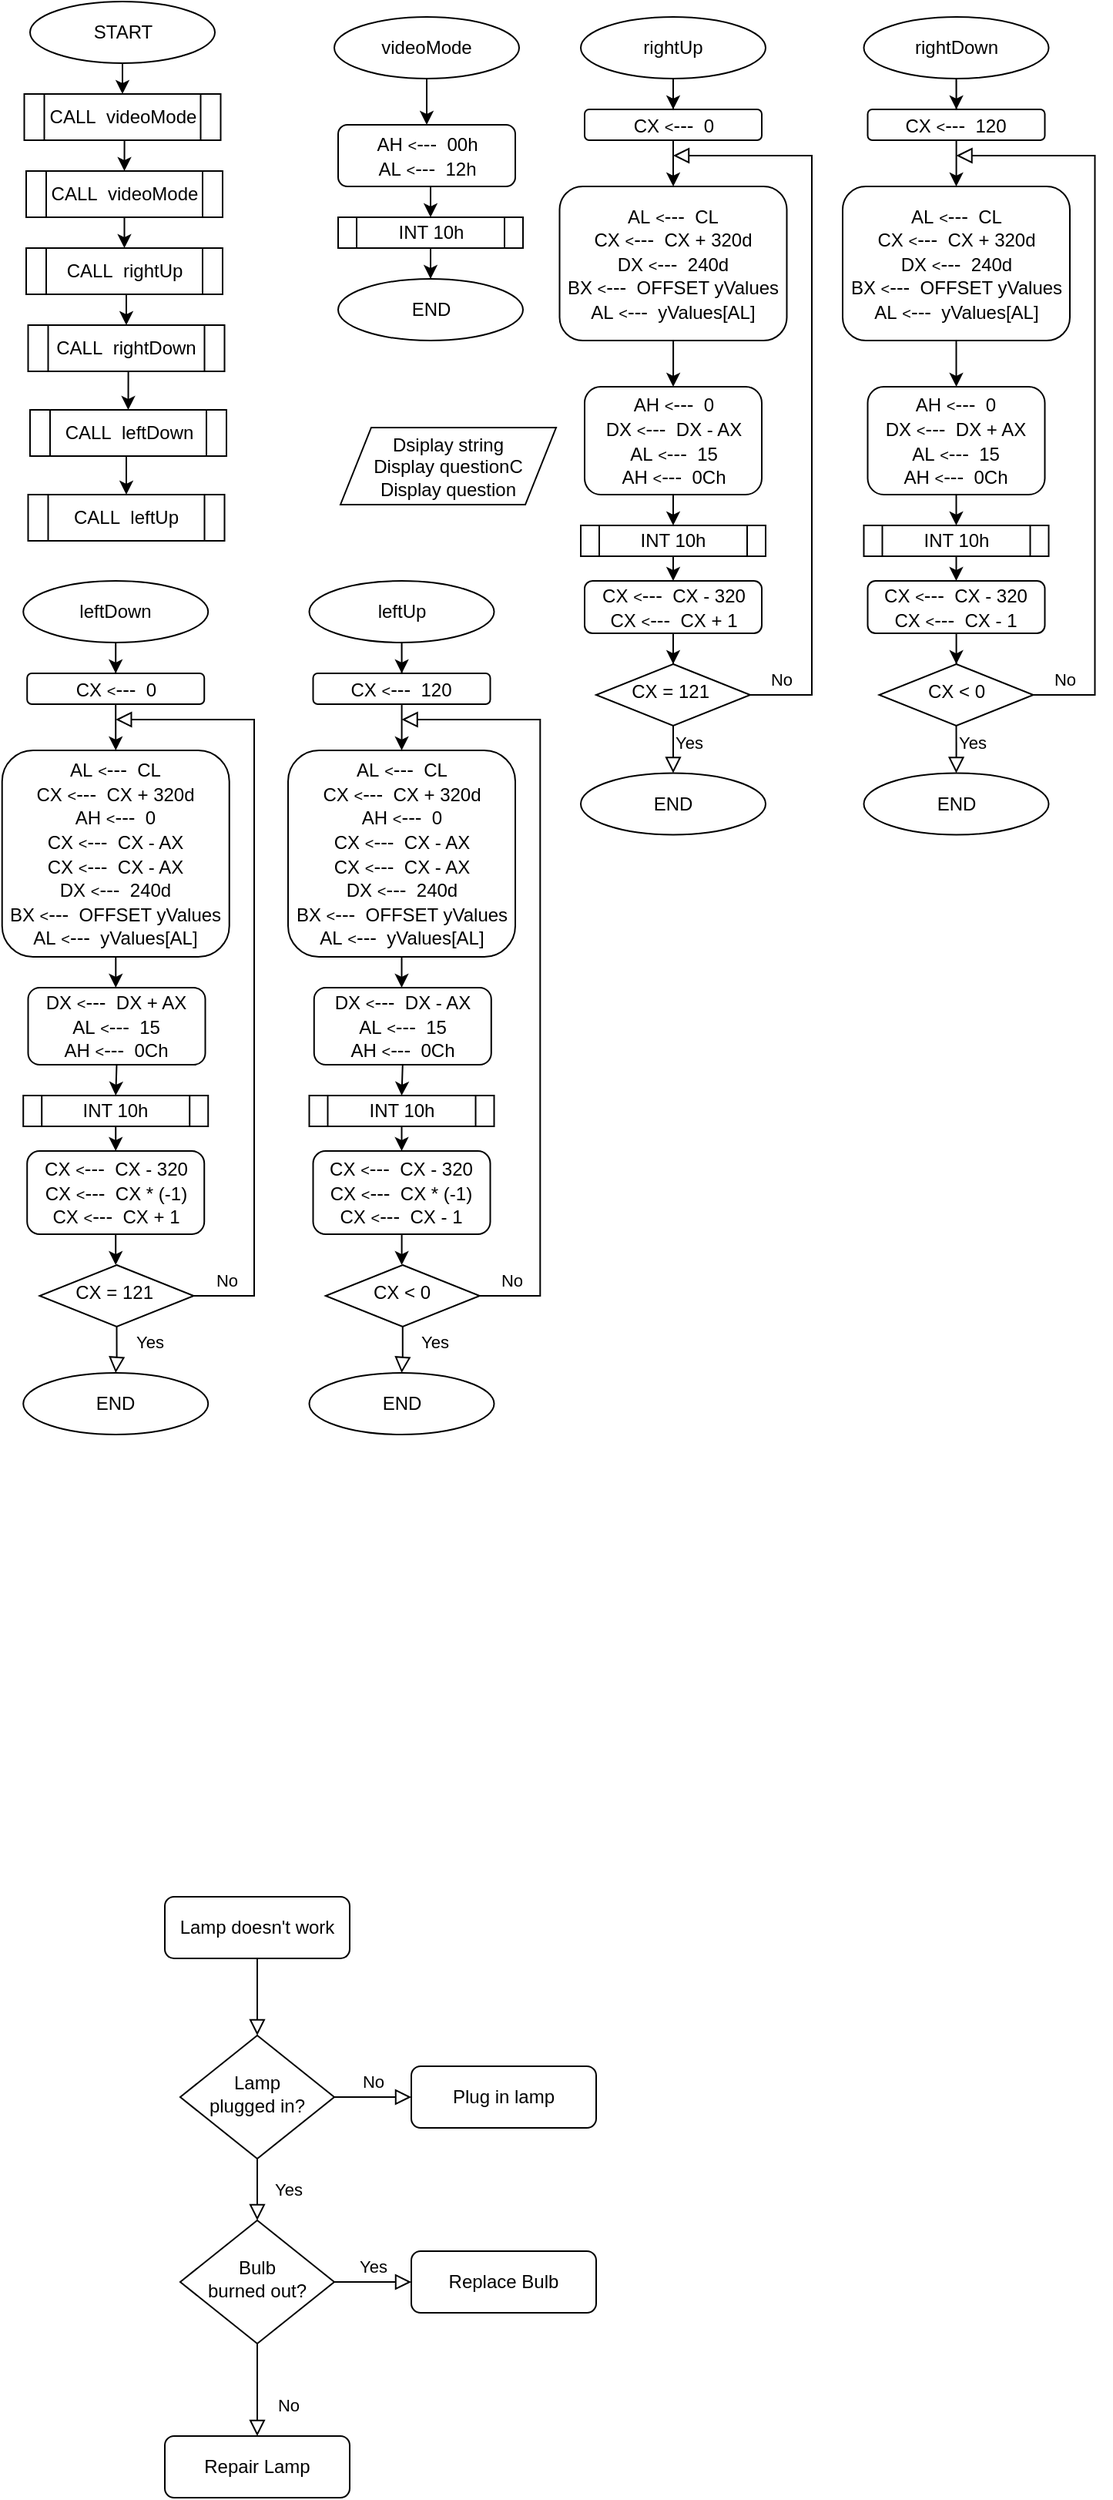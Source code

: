 <mxfile version="17.4.5" type="github">
  <diagram id="C5RBs43oDa-KdzZeNtuy" name="Page-1">
    <mxGraphModel dx="852" dy="1515" grid="1" gridSize="10" guides="1" tooltips="1" connect="1" arrows="1" fold="1" page="1" pageScale="1" pageWidth="827" pageHeight="1169" math="0" shadow="0">
      <root>
        <mxCell id="WIyWlLk6GJQsqaUBKTNV-0" />
        <mxCell id="WIyWlLk6GJQsqaUBKTNV-1" parent="WIyWlLk6GJQsqaUBKTNV-0" />
        <mxCell id="WIyWlLk6GJQsqaUBKTNV-2" value="" style="rounded=0;html=1;jettySize=auto;orthogonalLoop=1;fontSize=11;endArrow=block;endFill=0;endSize=8;strokeWidth=1;shadow=0;labelBackgroundColor=none;edgeStyle=orthogonalEdgeStyle;" parent="WIyWlLk6GJQsqaUBKTNV-1" source="WIyWlLk6GJQsqaUBKTNV-3" target="WIyWlLk6GJQsqaUBKTNV-6" edge="1">
          <mxGeometry relative="1" as="geometry" />
        </mxCell>
        <mxCell id="WIyWlLk6GJQsqaUBKTNV-3" value="Lamp doesn&#39;t work" style="rounded=1;whiteSpace=wrap;html=1;fontSize=12;glass=0;strokeWidth=1;shadow=0;" parent="WIyWlLk6GJQsqaUBKTNV-1" vertex="1">
          <mxGeometry x="160" y="80" width="120" height="40" as="geometry" />
        </mxCell>
        <mxCell id="WIyWlLk6GJQsqaUBKTNV-4" value="Yes" style="rounded=0;html=1;jettySize=auto;orthogonalLoop=1;fontSize=11;endArrow=block;endFill=0;endSize=8;strokeWidth=1;shadow=0;labelBackgroundColor=none;edgeStyle=orthogonalEdgeStyle;" parent="WIyWlLk6GJQsqaUBKTNV-1" source="WIyWlLk6GJQsqaUBKTNV-6" target="WIyWlLk6GJQsqaUBKTNV-10" edge="1">
          <mxGeometry y="20" relative="1" as="geometry">
            <mxPoint as="offset" />
          </mxGeometry>
        </mxCell>
        <mxCell id="WIyWlLk6GJQsqaUBKTNV-5" value="No" style="edgeStyle=orthogonalEdgeStyle;rounded=0;html=1;jettySize=auto;orthogonalLoop=1;fontSize=11;endArrow=block;endFill=0;endSize=8;strokeWidth=1;shadow=0;labelBackgroundColor=none;" parent="WIyWlLk6GJQsqaUBKTNV-1" source="WIyWlLk6GJQsqaUBKTNV-6" target="WIyWlLk6GJQsqaUBKTNV-7" edge="1">
          <mxGeometry y="10" relative="1" as="geometry">
            <mxPoint as="offset" />
          </mxGeometry>
        </mxCell>
        <mxCell id="WIyWlLk6GJQsqaUBKTNV-6" value="Lamp&lt;br&gt;plugged in?" style="rhombus;whiteSpace=wrap;html=1;shadow=0;fontFamily=Helvetica;fontSize=12;align=center;strokeWidth=1;spacing=6;spacingTop=-4;" parent="WIyWlLk6GJQsqaUBKTNV-1" vertex="1">
          <mxGeometry x="170" y="170" width="100" height="80" as="geometry" />
        </mxCell>
        <mxCell id="WIyWlLk6GJQsqaUBKTNV-7" value="Plug in lamp" style="rounded=1;whiteSpace=wrap;html=1;fontSize=12;glass=0;strokeWidth=1;shadow=0;" parent="WIyWlLk6GJQsqaUBKTNV-1" vertex="1">
          <mxGeometry x="320" y="190" width="120" height="40" as="geometry" />
        </mxCell>
        <mxCell id="WIyWlLk6GJQsqaUBKTNV-8" value="No" style="rounded=0;html=1;jettySize=auto;orthogonalLoop=1;fontSize=11;endArrow=block;endFill=0;endSize=8;strokeWidth=1;shadow=0;labelBackgroundColor=none;edgeStyle=orthogonalEdgeStyle;" parent="WIyWlLk6GJQsqaUBKTNV-1" source="WIyWlLk6GJQsqaUBKTNV-10" target="WIyWlLk6GJQsqaUBKTNV-11" edge="1">
          <mxGeometry x="0.333" y="20" relative="1" as="geometry">
            <mxPoint as="offset" />
          </mxGeometry>
        </mxCell>
        <mxCell id="WIyWlLk6GJQsqaUBKTNV-9" value="Yes" style="edgeStyle=orthogonalEdgeStyle;rounded=0;html=1;jettySize=auto;orthogonalLoop=1;fontSize=11;endArrow=block;endFill=0;endSize=8;strokeWidth=1;shadow=0;labelBackgroundColor=none;" parent="WIyWlLk6GJQsqaUBKTNV-1" source="WIyWlLk6GJQsqaUBKTNV-10" target="WIyWlLk6GJQsqaUBKTNV-12" edge="1">
          <mxGeometry y="10" relative="1" as="geometry">
            <mxPoint as="offset" />
          </mxGeometry>
        </mxCell>
        <mxCell id="WIyWlLk6GJQsqaUBKTNV-10" value="Bulb&lt;br&gt;burned out?" style="rhombus;whiteSpace=wrap;html=1;shadow=0;fontFamily=Helvetica;fontSize=12;align=center;strokeWidth=1;spacing=6;spacingTop=-4;" parent="WIyWlLk6GJQsqaUBKTNV-1" vertex="1">
          <mxGeometry x="170" y="290" width="100" height="80" as="geometry" />
        </mxCell>
        <mxCell id="WIyWlLk6GJQsqaUBKTNV-11" value="Repair Lamp" style="rounded=1;whiteSpace=wrap;html=1;fontSize=12;glass=0;strokeWidth=1;shadow=0;" parent="WIyWlLk6GJQsqaUBKTNV-1" vertex="1">
          <mxGeometry x="160" y="430" width="120" height="40" as="geometry" />
        </mxCell>
        <mxCell id="WIyWlLk6GJQsqaUBKTNV-12" value="Replace Bulb" style="rounded=1;whiteSpace=wrap;html=1;fontSize=12;glass=0;strokeWidth=1;shadow=0;" parent="WIyWlLk6GJQsqaUBKTNV-1" vertex="1">
          <mxGeometry x="320" y="310" width="120" height="40" as="geometry" />
        </mxCell>
        <mxCell id="AIc77t7kBm68XltENAZ_-29" value="" style="edgeStyle=orthogonalEdgeStyle;rounded=0;orthogonalLoop=1;jettySize=auto;html=1;" parent="WIyWlLk6GJQsqaUBKTNV-1" source="AIc77t7kBm68XltENAZ_-1" target="AIc77t7kBm68XltENAZ_-5" edge="1">
          <mxGeometry relative="1" as="geometry" />
        </mxCell>
        <mxCell id="AIc77t7kBm68XltENAZ_-1" value="START" style="ellipse;whiteSpace=wrap;html=1;" parent="WIyWlLk6GJQsqaUBKTNV-1" vertex="1">
          <mxGeometry x="72.5" y="-1150" width="120" height="40" as="geometry" />
        </mxCell>
        <mxCell id="AIc77t7kBm68XltENAZ_-3" value="Dsiplay string&lt;br&gt;Display questionC&lt;br&gt;Display question" style="shape=parallelogram;perimeter=parallelogramPerimeter;whiteSpace=wrap;html=1;fixedSize=1;" parent="WIyWlLk6GJQsqaUBKTNV-1" vertex="1">
          <mxGeometry x="274" y="-873.5" width="140" height="50" as="geometry" />
        </mxCell>
        <mxCell id="r72hjKgwRistqZslc-h6-1" style="edgeStyle=orthogonalEdgeStyle;rounded=0;orthogonalLoop=1;jettySize=auto;html=1;exitX=0.5;exitY=1;exitDx=0;exitDy=0;entryX=0.5;entryY=0;entryDx=0;entryDy=0;" edge="1" parent="WIyWlLk6GJQsqaUBKTNV-1" source="AIc77t7kBm68XltENAZ_-5" target="r72hjKgwRistqZslc-h6-0">
          <mxGeometry relative="1" as="geometry" />
        </mxCell>
        <mxCell id="AIc77t7kBm68XltENAZ_-5" value="CALL&amp;nbsp; videoMode" style="shape=process;whiteSpace=wrap;html=1;backgroundOutline=1;" parent="WIyWlLk6GJQsqaUBKTNV-1" vertex="1">
          <mxGeometry x="68.75" y="-1090" width="127.5" height="30" as="geometry" />
        </mxCell>
        <mxCell id="r72hjKgwRistqZslc-h6-3" style="edgeStyle=orthogonalEdgeStyle;rounded=0;orthogonalLoop=1;jettySize=auto;html=1;exitX=0.5;exitY=1;exitDx=0;exitDy=0;entryX=0.5;entryY=0;entryDx=0;entryDy=0;" edge="1" parent="WIyWlLk6GJQsqaUBKTNV-1" source="r72hjKgwRistqZslc-h6-0" target="r72hjKgwRistqZslc-h6-2">
          <mxGeometry relative="1" as="geometry" />
        </mxCell>
        <mxCell id="r72hjKgwRistqZslc-h6-0" value="CALL&amp;nbsp; videoMode" style="shape=process;whiteSpace=wrap;html=1;backgroundOutline=1;" vertex="1" parent="WIyWlLk6GJQsqaUBKTNV-1">
          <mxGeometry x="70" y="-1040" width="127.5" height="30" as="geometry" />
        </mxCell>
        <mxCell id="r72hjKgwRistqZslc-h6-2" value="CALL&amp;nbsp; rightUp" style="shape=process;whiteSpace=wrap;html=1;backgroundOutline=1;" vertex="1" parent="WIyWlLk6GJQsqaUBKTNV-1">
          <mxGeometry x="70" y="-990" width="127.5" height="30" as="geometry" />
        </mxCell>
        <mxCell id="r72hjKgwRistqZslc-h6-4" style="edgeStyle=orthogonalEdgeStyle;rounded=0;orthogonalLoop=1;jettySize=auto;html=1;exitX=0.5;exitY=1;exitDx=0;exitDy=0;entryX=0.5;entryY=0;entryDx=0;entryDy=0;" edge="1" parent="WIyWlLk6GJQsqaUBKTNV-1" target="r72hjKgwRistqZslc-h6-5">
          <mxGeometry relative="1" as="geometry">
            <mxPoint x="136.25" y="-960" as="sourcePoint" />
          </mxGeometry>
        </mxCell>
        <mxCell id="r72hjKgwRistqZslc-h6-5" value="CALL&amp;nbsp; rightDown" style="shape=process;whiteSpace=wrap;html=1;backgroundOutline=1;" vertex="1" parent="WIyWlLk6GJQsqaUBKTNV-1">
          <mxGeometry x="71.25" y="-940" width="127.5" height="30" as="geometry" />
        </mxCell>
        <mxCell id="r72hjKgwRistqZslc-h6-6" style="edgeStyle=orthogonalEdgeStyle;rounded=0;orthogonalLoop=1;jettySize=auto;html=1;exitX=0.5;exitY=1;exitDx=0;exitDy=0;entryX=0.5;entryY=0;entryDx=0;entryDy=0;" edge="1" parent="WIyWlLk6GJQsqaUBKTNV-1" target="r72hjKgwRistqZslc-h6-7" source="r72hjKgwRistqZslc-h6-5">
          <mxGeometry relative="1" as="geometry">
            <mxPoint x="135.63" y="-905" as="sourcePoint" />
          </mxGeometry>
        </mxCell>
        <mxCell id="r72hjKgwRistqZslc-h6-7" value="CALL&amp;nbsp; leftDown" style="shape=process;whiteSpace=wrap;html=1;backgroundOutline=1;" vertex="1" parent="WIyWlLk6GJQsqaUBKTNV-1">
          <mxGeometry x="72.5" y="-885" width="127.5" height="30" as="geometry" />
        </mxCell>
        <mxCell id="r72hjKgwRistqZslc-h6-8" style="edgeStyle=orthogonalEdgeStyle;rounded=0;orthogonalLoop=1;jettySize=auto;html=1;exitX=0.5;exitY=1;exitDx=0;exitDy=0;entryX=0.5;entryY=0;entryDx=0;entryDy=0;" edge="1" parent="WIyWlLk6GJQsqaUBKTNV-1" target="r72hjKgwRistqZslc-h6-9">
          <mxGeometry relative="1" as="geometry">
            <mxPoint x="136.25" y="-855" as="sourcePoint" />
          </mxGeometry>
        </mxCell>
        <mxCell id="r72hjKgwRistqZslc-h6-9" value="CALL&amp;nbsp; leftUp" style="shape=process;whiteSpace=wrap;html=1;backgroundOutline=1;" vertex="1" parent="WIyWlLk6GJQsqaUBKTNV-1">
          <mxGeometry x="71.25" y="-830" width="127.5" height="30" as="geometry" />
        </mxCell>
        <mxCell id="r72hjKgwRistqZslc-h6-28" value="" style="edgeStyle=orthogonalEdgeStyle;rounded=0;orthogonalLoop=1;jettySize=auto;html=1;" edge="1" parent="WIyWlLk6GJQsqaUBKTNV-1" source="r72hjKgwRistqZslc-h6-11" target="r72hjKgwRistqZslc-h6-17">
          <mxGeometry relative="1" as="geometry" />
        </mxCell>
        <mxCell id="r72hjKgwRistqZslc-h6-11" value="videoMode" style="ellipse;whiteSpace=wrap;html=1;" vertex="1" parent="WIyWlLk6GJQsqaUBKTNV-1">
          <mxGeometry x="270" y="-1140" width="120" height="40" as="geometry" />
        </mxCell>
        <mxCell id="r72hjKgwRistqZslc-h6-31" style="edgeStyle=orthogonalEdgeStyle;rounded=0;orthogonalLoop=1;jettySize=auto;html=1;exitX=0.5;exitY=1;exitDx=0;exitDy=0;entryX=0.5;entryY=0;entryDx=0;entryDy=0;" edge="1" parent="WIyWlLk6GJQsqaUBKTNV-1" source="r72hjKgwRistqZslc-h6-17" target="r72hjKgwRistqZslc-h6-29">
          <mxGeometry relative="1" as="geometry" />
        </mxCell>
        <mxCell id="r72hjKgwRistqZslc-h6-17" value="AH&amp;nbsp;&lt;font style=&quot;font-size: 10px&quot;&gt;&amp;lt;&lt;/font&gt;&lt;font style=&quot;font-size: 13px&quot;&gt;---&lt;/font&gt;&amp;nbsp; 00h&lt;br&gt;AL&amp;nbsp;&lt;font style=&quot;font-size: 10px&quot;&gt;&amp;lt;&lt;/font&gt;&lt;font style=&quot;font-size: 13px&quot;&gt;---&lt;/font&gt;&amp;nbsp; 12h" style="rounded=1;whiteSpace=wrap;html=1;fontSize=12;glass=0;strokeWidth=1;shadow=0;" vertex="1" parent="WIyWlLk6GJQsqaUBKTNV-1">
          <mxGeometry x="272.5" y="-1070" width="115" height="40" as="geometry" />
        </mxCell>
        <mxCell id="r72hjKgwRistqZslc-h6-18" value="END" style="ellipse;whiteSpace=wrap;html=1;" vertex="1" parent="WIyWlLk6GJQsqaUBKTNV-1">
          <mxGeometry x="272.5" y="-970" width="120" height="40" as="geometry" />
        </mxCell>
        <mxCell id="r72hjKgwRistqZslc-h6-19" value="" style="edgeStyle=orthogonalEdgeStyle;rounded=0;orthogonalLoop=1;jettySize=auto;html=1;" edge="1" parent="WIyWlLk6GJQsqaUBKTNV-1" source="r72hjKgwRistqZslc-h6-20" target="r72hjKgwRistqZslc-h6-22">
          <mxGeometry relative="1" as="geometry" />
        </mxCell>
        <mxCell id="r72hjKgwRistqZslc-h6-20" value="rightUp" style="ellipse;whiteSpace=wrap;html=1;" vertex="1" parent="WIyWlLk6GJQsqaUBKTNV-1">
          <mxGeometry x="430" y="-1140" width="120" height="40" as="geometry" />
        </mxCell>
        <mxCell id="r72hjKgwRistqZslc-h6-21" value="" style="edgeStyle=orthogonalEdgeStyle;rounded=0;orthogonalLoop=1;jettySize=auto;html=1;" edge="1" parent="WIyWlLk6GJQsqaUBKTNV-1" source="r72hjKgwRistqZslc-h6-22" target="r72hjKgwRistqZslc-h6-24">
          <mxGeometry relative="1" as="geometry" />
        </mxCell>
        <mxCell id="r72hjKgwRistqZslc-h6-22" value="CX&amp;nbsp;&lt;font style=&quot;font-size: 10px&quot;&gt;&amp;lt;&lt;/font&gt;&lt;font style=&quot;font-size: 13px&quot;&gt;---&lt;/font&gt;&amp;nbsp; 0" style="rounded=1;whiteSpace=wrap;html=1;fontSize=12;glass=0;strokeWidth=1;shadow=0;" vertex="1" parent="WIyWlLk6GJQsqaUBKTNV-1">
          <mxGeometry x="432.5" y="-1080" width="115" height="20" as="geometry" />
        </mxCell>
        <mxCell id="r72hjKgwRistqZslc-h6-23" value="" style="edgeStyle=orthogonalEdgeStyle;rounded=0;orthogonalLoop=1;jettySize=auto;html=1;" edge="1" parent="WIyWlLk6GJQsqaUBKTNV-1" source="r72hjKgwRistqZslc-h6-24" target="r72hjKgwRistqZslc-h6-26">
          <mxGeometry relative="1" as="geometry" />
        </mxCell>
        <mxCell id="r72hjKgwRistqZslc-h6-24" value="AL&amp;nbsp;&lt;font style=&quot;font-size: 10px&quot;&gt;&amp;lt;&lt;/font&gt;&lt;font style=&quot;font-size: 13px&quot;&gt;---&lt;/font&gt;&amp;nbsp; CL&lt;br&gt;CX&amp;nbsp;&lt;font style=&quot;font-size: 10px&quot;&gt;&amp;lt;&lt;/font&gt;&lt;font style=&quot;font-size: 13px&quot;&gt;---&lt;/font&gt;&amp;nbsp; CX + 320d&lt;br&gt;DX&amp;nbsp;&lt;font style=&quot;font-size: 10px&quot;&gt;&amp;lt;&lt;/font&gt;&lt;font style=&quot;font-size: 13px&quot;&gt;---&lt;/font&gt;&amp;nbsp; 240d&lt;br&gt;BX&amp;nbsp;&lt;font style=&quot;font-size: 10px&quot;&gt;&amp;lt;&lt;/font&gt;&lt;font style=&quot;font-size: 13px&quot;&gt;---&lt;/font&gt;&amp;nbsp; OFFSET yValues&lt;br&gt;AL&amp;nbsp;&lt;font style=&quot;font-size: 10px&quot;&gt;&amp;lt;&lt;/font&gt;&lt;font style=&quot;font-size: 13px&quot;&gt;---&lt;/font&gt;&amp;nbsp; yValues[AL]" style="rounded=1;whiteSpace=wrap;html=1;fontSize=12;glass=0;strokeWidth=1;shadow=0;" vertex="1" parent="WIyWlLk6GJQsqaUBKTNV-1">
          <mxGeometry x="416.25" y="-1030" width="147.5" height="100" as="geometry" />
        </mxCell>
        <mxCell id="r72hjKgwRistqZslc-h6-35" style="edgeStyle=orthogonalEdgeStyle;rounded=0;orthogonalLoop=1;jettySize=auto;html=1;exitX=0.5;exitY=1;exitDx=0;exitDy=0;entryX=0.5;entryY=0;entryDx=0;entryDy=0;" edge="1" parent="WIyWlLk6GJQsqaUBKTNV-1" source="r72hjKgwRistqZslc-h6-26" target="r72hjKgwRistqZslc-h6-33">
          <mxGeometry relative="1" as="geometry" />
        </mxCell>
        <mxCell id="r72hjKgwRistqZslc-h6-26" value="AH&amp;nbsp;&lt;font style=&quot;font-size: 10px&quot;&gt;&amp;lt;&lt;/font&gt;&lt;font style=&quot;font-size: 13px&quot;&gt;---&lt;/font&gt;&amp;nbsp; 0&lt;br&gt;DX&amp;nbsp;&lt;font style=&quot;font-size: 10px&quot;&gt;&amp;lt;&lt;/font&gt;&lt;font style=&quot;font-size: 13px&quot;&gt;---&lt;/font&gt;&amp;nbsp; DX - AX&lt;br&gt;AL&amp;nbsp;&lt;font style=&quot;font-size: 10px&quot;&gt;&amp;lt;&lt;/font&gt;&lt;font style=&quot;font-size: 13px&quot;&gt;---&lt;/font&gt;&amp;nbsp; 15&lt;br&gt;AH&amp;nbsp;&lt;font style=&quot;font-size: 10px&quot;&gt;&amp;lt;&lt;/font&gt;&lt;font style=&quot;font-size: 13px&quot;&gt;---&lt;/font&gt;&amp;nbsp; 0Ch" style="rounded=1;whiteSpace=wrap;html=1;fontSize=12;glass=0;strokeWidth=1;shadow=0;" vertex="1" parent="WIyWlLk6GJQsqaUBKTNV-1">
          <mxGeometry x="432.5" y="-900" width="115" height="70" as="geometry" />
        </mxCell>
        <mxCell id="r72hjKgwRistqZslc-h6-27" value="END" style="ellipse;whiteSpace=wrap;html=1;" vertex="1" parent="WIyWlLk6GJQsqaUBKTNV-1">
          <mxGeometry x="430" y="-649.25" width="120" height="40" as="geometry" />
        </mxCell>
        <mxCell id="r72hjKgwRistqZslc-h6-32" value="" style="edgeStyle=orthogonalEdgeStyle;rounded=0;orthogonalLoop=1;jettySize=auto;html=1;" edge="1" parent="WIyWlLk6GJQsqaUBKTNV-1" source="r72hjKgwRistqZslc-h6-29" target="r72hjKgwRistqZslc-h6-18">
          <mxGeometry relative="1" as="geometry" />
        </mxCell>
        <mxCell id="r72hjKgwRistqZslc-h6-29" value="INT 10h" style="shape=process;whiteSpace=wrap;html=1;backgroundOutline=1;" vertex="1" parent="WIyWlLk6GJQsqaUBKTNV-1">
          <mxGeometry x="272.5" y="-1010" width="120" height="20" as="geometry" />
        </mxCell>
        <mxCell id="r72hjKgwRistqZslc-h6-37" style="edgeStyle=orthogonalEdgeStyle;rounded=0;orthogonalLoop=1;jettySize=auto;html=1;exitX=0.5;exitY=1;exitDx=0;exitDy=0;entryX=0.5;entryY=0;entryDx=0;entryDy=0;" edge="1" parent="WIyWlLk6GJQsqaUBKTNV-1" source="r72hjKgwRistqZslc-h6-33" target="r72hjKgwRistqZslc-h6-36">
          <mxGeometry relative="1" as="geometry" />
        </mxCell>
        <mxCell id="r72hjKgwRistqZslc-h6-33" value="INT 10h" style="shape=process;whiteSpace=wrap;html=1;backgroundOutline=1;" vertex="1" parent="WIyWlLk6GJQsqaUBKTNV-1">
          <mxGeometry x="430" y="-810" width="120" height="20" as="geometry" />
        </mxCell>
        <mxCell id="r72hjKgwRistqZslc-h6-39" value="" style="edgeStyle=orthogonalEdgeStyle;rounded=0;orthogonalLoop=1;jettySize=auto;html=1;" edge="1" parent="WIyWlLk6GJQsqaUBKTNV-1" source="r72hjKgwRistqZslc-h6-36" target="r72hjKgwRistqZslc-h6-38">
          <mxGeometry relative="1" as="geometry" />
        </mxCell>
        <mxCell id="r72hjKgwRistqZslc-h6-36" value="CX&amp;nbsp;&lt;font style=&quot;font-size: 10px&quot;&gt;&amp;lt;&lt;/font&gt;&lt;font style=&quot;font-size: 13px&quot;&gt;---&lt;/font&gt;&amp;nbsp; CX - 320&lt;br&gt;CX&amp;nbsp;&lt;font style=&quot;font-size: 10px&quot;&gt;&amp;lt;&lt;/font&gt;&lt;font style=&quot;font-size: 13px&quot;&gt;---&lt;/font&gt;&amp;nbsp; CX + 1" style="rounded=1;whiteSpace=wrap;html=1;fontSize=12;glass=0;strokeWidth=1;shadow=0;" vertex="1" parent="WIyWlLk6GJQsqaUBKTNV-1">
          <mxGeometry x="432.5" y="-774" width="115" height="34" as="geometry" />
        </mxCell>
        <mxCell id="r72hjKgwRistqZslc-h6-38" value="CX = 121&amp;nbsp;" style="rhombus;whiteSpace=wrap;html=1;shadow=0;fontFamily=Helvetica;fontSize=12;align=center;strokeWidth=1;spacing=6;spacingTop=-4;" vertex="1" parent="WIyWlLk6GJQsqaUBKTNV-1">
          <mxGeometry x="440" y="-720" width="100" height="40" as="geometry" />
        </mxCell>
        <mxCell id="r72hjKgwRistqZslc-h6-40" value="Yes" style="rounded=0;html=1;jettySize=auto;orthogonalLoop=1;fontSize=11;endArrow=block;endFill=0;endSize=8;strokeWidth=1;shadow=0;labelBackgroundColor=none;edgeStyle=orthogonalEdgeStyle;exitX=0.5;exitY=1;exitDx=0;exitDy=0;" edge="1" parent="WIyWlLk6GJQsqaUBKTNV-1" source="r72hjKgwRistqZslc-h6-38" target="r72hjKgwRistqZslc-h6-27">
          <mxGeometry x="0.187" y="10" relative="1" as="geometry">
            <mxPoint as="offset" />
            <mxPoint x="490" y="-650" as="targetPoint" />
            <Array as="points" />
            <mxPoint x="597.5" y="-704.5" as="sourcePoint" />
          </mxGeometry>
        </mxCell>
        <mxCell id="r72hjKgwRistqZslc-h6-42" value="No" style="edgeStyle=orthogonalEdgeStyle;rounded=0;html=1;jettySize=auto;orthogonalLoop=1;fontSize=11;endArrow=block;endFill=0;endSize=8;strokeWidth=1;shadow=0;labelBackgroundColor=none;exitX=1;exitY=0.5;exitDx=0;exitDy=0;" edge="1" parent="WIyWlLk6GJQsqaUBKTNV-1" source="r72hjKgwRistqZslc-h6-38">
          <mxGeometry x="-0.917" y="10" relative="1" as="geometry">
            <mxPoint as="offset" />
            <mxPoint x="490" y="-1050" as="targetPoint" />
            <Array as="points">
              <mxPoint x="580" y="-700" />
              <mxPoint x="580" y="-1050" />
            </Array>
            <mxPoint x="140" y="-654" as="sourcePoint" />
          </mxGeometry>
        </mxCell>
        <mxCell id="r72hjKgwRistqZslc-h6-45" value="" style="edgeStyle=orthogonalEdgeStyle;rounded=0;orthogonalLoop=1;jettySize=auto;html=1;" edge="1" parent="WIyWlLk6GJQsqaUBKTNV-1" source="r72hjKgwRistqZslc-h6-46" target="r72hjKgwRistqZslc-h6-48">
          <mxGeometry relative="1" as="geometry" />
        </mxCell>
        <mxCell id="r72hjKgwRistqZslc-h6-46" value="rightDown" style="ellipse;whiteSpace=wrap;html=1;" vertex="1" parent="WIyWlLk6GJQsqaUBKTNV-1">
          <mxGeometry x="613.75" y="-1140" width="120" height="40" as="geometry" />
        </mxCell>
        <mxCell id="r72hjKgwRistqZslc-h6-47" value="" style="edgeStyle=orthogonalEdgeStyle;rounded=0;orthogonalLoop=1;jettySize=auto;html=1;" edge="1" parent="WIyWlLk6GJQsqaUBKTNV-1" source="r72hjKgwRistqZslc-h6-48" target="r72hjKgwRistqZslc-h6-50">
          <mxGeometry relative="1" as="geometry" />
        </mxCell>
        <mxCell id="r72hjKgwRistqZslc-h6-48" value="CX&amp;nbsp;&lt;font style=&quot;font-size: 10px&quot;&gt;&amp;lt;&lt;/font&gt;&lt;font style=&quot;font-size: 13px&quot;&gt;---&lt;/font&gt;&amp;nbsp; 120" style="rounded=1;whiteSpace=wrap;html=1;fontSize=12;glass=0;strokeWidth=1;shadow=0;" vertex="1" parent="WIyWlLk6GJQsqaUBKTNV-1">
          <mxGeometry x="616.25" y="-1080" width="115" height="20" as="geometry" />
        </mxCell>
        <mxCell id="r72hjKgwRistqZslc-h6-49" value="" style="edgeStyle=orthogonalEdgeStyle;rounded=0;orthogonalLoop=1;jettySize=auto;html=1;" edge="1" parent="WIyWlLk6GJQsqaUBKTNV-1" source="r72hjKgwRistqZslc-h6-50" target="r72hjKgwRistqZslc-h6-52">
          <mxGeometry relative="1" as="geometry" />
        </mxCell>
        <mxCell id="r72hjKgwRistqZslc-h6-50" value="AL&amp;nbsp;&lt;font style=&quot;font-size: 10px&quot;&gt;&amp;lt;&lt;/font&gt;&lt;font style=&quot;font-size: 13px&quot;&gt;---&lt;/font&gt;&amp;nbsp; CL&lt;br&gt;CX&amp;nbsp;&lt;font style=&quot;font-size: 10px&quot;&gt;&amp;lt;&lt;/font&gt;&lt;font style=&quot;font-size: 13px&quot;&gt;---&lt;/font&gt;&amp;nbsp; CX + 320d&lt;br&gt;DX&amp;nbsp;&lt;font style=&quot;font-size: 10px&quot;&gt;&amp;lt;&lt;/font&gt;&lt;font style=&quot;font-size: 13px&quot;&gt;---&lt;/font&gt;&amp;nbsp; 240d&lt;br&gt;BX&amp;nbsp;&lt;font style=&quot;font-size: 10px&quot;&gt;&amp;lt;&lt;/font&gt;&lt;font style=&quot;font-size: 13px&quot;&gt;---&lt;/font&gt;&amp;nbsp; OFFSET yValues&lt;br&gt;AL&amp;nbsp;&lt;font style=&quot;font-size: 10px&quot;&gt;&amp;lt;&lt;/font&gt;&lt;font style=&quot;font-size: 13px&quot;&gt;---&lt;/font&gt;&amp;nbsp; yValues[AL]" style="rounded=1;whiteSpace=wrap;html=1;fontSize=12;glass=0;strokeWidth=1;shadow=0;" vertex="1" parent="WIyWlLk6GJQsqaUBKTNV-1">
          <mxGeometry x="600" y="-1030" width="147.5" height="100" as="geometry" />
        </mxCell>
        <mxCell id="r72hjKgwRistqZslc-h6-51" style="edgeStyle=orthogonalEdgeStyle;rounded=0;orthogonalLoop=1;jettySize=auto;html=1;exitX=0.5;exitY=1;exitDx=0;exitDy=0;entryX=0.5;entryY=0;entryDx=0;entryDy=0;" edge="1" parent="WIyWlLk6GJQsqaUBKTNV-1" source="r72hjKgwRistqZslc-h6-52" target="r72hjKgwRistqZslc-h6-55">
          <mxGeometry relative="1" as="geometry" />
        </mxCell>
        <mxCell id="r72hjKgwRistqZslc-h6-52" value="AH&amp;nbsp;&lt;font style=&quot;font-size: 10px&quot;&gt;&amp;lt;&lt;/font&gt;&lt;font style=&quot;font-size: 13px&quot;&gt;---&lt;/font&gt;&amp;nbsp; 0&lt;br&gt;DX&amp;nbsp;&lt;font style=&quot;font-size: 10px&quot;&gt;&amp;lt;&lt;/font&gt;&lt;font style=&quot;font-size: 13px&quot;&gt;---&lt;/font&gt;&amp;nbsp; DX + AX&lt;br&gt;AL&amp;nbsp;&lt;font style=&quot;font-size: 10px&quot;&gt;&amp;lt;&lt;/font&gt;&lt;font style=&quot;font-size: 13px&quot;&gt;---&lt;/font&gt;&amp;nbsp; 15&lt;br&gt;AH&amp;nbsp;&lt;font style=&quot;font-size: 10px&quot;&gt;&amp;lt;&lt;/font&gt;&lt;font style=&quot;font-size: 13px&quot;&gt;---&lt;/font&gt;&amp;nbsp; 0Ch" style="rounded=1;whiteSpace=wrap;html=1;fontSize=12;glass=0;strokeWidth=1;shadow=0;" vertex="1" parent="WIyWlLk6GJQsqaUBKTNV-1">
          <mxGeometry x="616.25" y="-900" width="115" height="70" as="geometry" />
        </mxCell>
        <mxCell id="r72hjKgwRistqZslc-h6-53" value="END" style="ellipse;whiteSpace=wrap;html=1;" vertex="1" parent="WIyWlLk6GJQsqaUBKTNV-1">
          <mxGeometry x="613.75" y="-649.25" width="120" height="40" as="geometry" />
        </mxCell>
        <mxCell id="r72hjKgwRistqZslc-h6-54" style="edgeStyle=orthogonalEdgeStyle;rounded=0;orthogonalLoop=1;jettySize=auto;html=1;exitX=0.5;exitY=1;exitDx=0;exitDy=0;entryX=0.5;entryY=0;entryDx=0;entryDy=0;" edge="1" parent="WIyWlLk6GJQsqaUBKTNV-1" source="r72hjKgwRistqZslc-h6-55" target="r72hjKgwRistqZslc-h6-57">
          <mxGeometry relative="1" as="geometry" />
        </mxCell>
        <mxCell id="r72hjKgwRistqZslc-h6-55" value="INT 10h" style="shape=process;whiteSpace=wrap;html=1;backgroundOutline=1;" vertex="1" parent="WIyWlLk6GJQsqaUBKTNV-1">
          <mxGeometry x="613.75" y="-810" width="120" height="20" as="geometry" />
        </mxCell>
        <mxCell id="r72hjKgwRistqZslc-h6-56" value="" style="edgeStyle=orthogonalEdgeStyle;rounded=0;orthogonalLoop=1;jettySize=auto;html=1;" edge="1" parent="WIyWlLk6GJQsqaUBKTNV-1" source="r72hjKgwRistqZslc-h6-57" target="r72hjKgwRistqZslc-h6-58">
          <mxGeometry relative="1" as="geometry" />
        </mxCell>
        <mxCell id="r72hjKgwRistqZslc-h6-57" value="CX&amp;nbsp;&lt;font style=&quot;font-size: 10px&quot;&gt;&amp;lt;&lt;/font&gt;&lt;font style=&quot;font-size: 13px&quot;&gt;---&lt;/font&gt;&amp;nbsp; CX - 320&lt;br&gt;CX&amp;nbsp;&lt;font style=&quot;font-size: 10px&quot;&gt;&amp;lt;&lt;/font&gt;&lt;font style=&quot;font-size: 13px&quot;&gt;---&lt;/font&gt;&amp;nbsp; CX - 1" style="rounded=1;whiteSpace=wrap;html=1;fontSize=12;glass=0;strokeWidth=1;shadow=0;" vertex="1" parent="WIyWlLk6GJQsqaUBKTNV-1">
          <mxGeometry x="616.25" y="-774" width="115" height="34" as="geometry" />
        </mxCell>
        <mxCell id="r72hjKgwRistqZslc-h6-58" value="CX &amp;lt; 0" style="rhombus;whiteSpace=wrap;html=1;shadow=0;fontFamily=Helvetica;fontSize=12;align=center;strokeWidth=1;spacing=6;spacingTop=-4;" vertex="1" parent="WIyWlLk6GJQsqaUBKTNV-1">
          <mxGeometry x="623.75" y="-720" width="100" height="40" as="geometry" />
        </mxCell>
        <mxCell id="r72hjKgwRistqZslc-h6-59" value="Yes" style="rounded=0;html=1;jettySize=auto;orthogonalLoop=1;fontSize=11;endArrow=block;endFill=0;endSize=8;strokeWidth=1;shadow=0;labelBackgroundColor=none;edgeStyle=orthogonalEdgeStyle;exitX=0.5;exitY=1;exitDx=0;exitDy=0;" edge="1" parent="WIyWlLk6GJQsqaUBKTNV-1" source="r72hjKgwRistqZslc-h6-58" target="r72hjKgwRistqZslc-h6-53">
          <mxGeometry x="0.187" y="10" relative="1" as="geometry">
            <mxPoint as="offset" />
            <mxPoint x="673.75" y="-650" as="targetPoint" />
            <Array as="points" />
            <mxPoint x="781.25" y="-704.5" as="sourcePoint" />
          </mxGeometry>
        </mxCell>
        <mxCell id="r72hjKgwRistqZslc-h6-60" value="No" style="edgeStyle=orthogonalEdgeStyle;rounded=0;html=1;jettySize=auto;orthogonalLoop=1;fontSize=11;endArrow=block;endFill=0;endSize=8;strokeWidth=1;shadow=0;labelBackgroundColor=none;exitX=1;exitY=0.5;exitDx=0;exitDy=0;" edge="1" parent="WIyWlLk6GJQsqaUBKTNV-1" source="r72hjKgwRistqZslc-h6-58">
          <mxGeometry x="-0.917" y="10" relative="1" as="geometry">
            <mxPoint as="offset" />
            <mxPoint x="673.75" y="-1050" as="targetPoint" />
            <Array as="points">
              <mxPoint x="763.75" y="-700" />
              <mxPoint x="763.75" y="-1050" />
            </Array>
            <mxPoint x="323.75" y="-654" as="sourcePoint" />
          </mxGeometry>
        </mxCell>
        <mxCell id="r72hjKgwRistqZslc-h6-61" value="" style="edgeStyle=orthogonalEdgeStyle;rounded=0;orthogonalLoop=1;jettySize=auto;html=1;" edge="1" parent="WIyWlLk6GJQsqaUBKTNV-1" source="r72hjKgwRistqZslc-h6-62" target="r72hjKgwRistqZslc-h6-64">
          <mxGeometry relative="1" as="geometry" />
        </mxCell>
        <mxCell id="r72hjKgwRistqZslc-h6-62" value="leftDown" style="ellipse;whiteSpace=wrap;html=1;" vertex="1" parent="WIyWlLk6GJQsqaUBKTNV-1">
          <mxGeometry x="68.11" y="-774" width="120" height="40" as="geometry" />
        </mxCell>
        <mxCell id="r72hjKgwRistqZslc-h6-63" value="" style="edgeStyle=orthogonalEdgeStyle;rounded=0;orthogonalLoop=1;jettySize=auto;html=1;" edge="1" parent="WIyWlLk6GJQsqaUBKTNV-1" source="r72hjKgwRistqZslc-h6-64" target="r72hjKgwRistqZslc-h6-66">
          <mxGeometry relative="1" as="geometry" />
        </mxCell>
        <mxCell id="r72hjKgwRistqZslc-h6-64" value="CX&amp;nbsp;&lt;font style=&quot;font-size: 10px&quot;&gt;&amp;lt;&lt;/font&gt;&lt;font style=&quot;font-size: 13px&quot;&gt;---&lt;/font&gt;&amp;nbsp; 0" style="rounded=1;whiteSpace=wrap;html=1;fontSize=12;glass=0;strokeWidth=1;shadow=0;" vertex="1" parent="WIyWlLk6GJQsqaUBKTNV-1">
          <mxGeometry x="70.61" y="-714" width="115" height="20" as="geometry" />
        </mxCell>
        <mxCell id="r72hjKgwRistqZslc-h6-65" value="" style="edgeStyle=orthogonalEdgeStyle;rounded=0;orthogonalLoop=1;jettySize=auto;html=1;" edge="1" parent="WIyWlLk6GJQsqaUBKTNV-1" source="r72hjKgwRistqZslc-h6-66" target="r72hjKgwRistqZslc-h6-68">
          <mxGeometry relative="1" as="geometry" />
        </mxCell>
        <mxCell id="r72hjKgwRistqZslc-h6-66" value="AL&amp;nbsp;&lt;font style=&quot;font-size: 10px&quot;&gt;&amp;lt;&lt;/font&gt;&lt;font style=&quot;font-size: 13px&quot;&gt;---&lt;/font&gt;&amp;nbsp; CL&lt;br&gt;CX&amp;nbsp;&lt;font style=&quot;font-size: 10px&quot;&gt;&amp;lt;&lt;/font&gt;&lt;font style=&quot;font-size: 13px&quot;&gt;---&lt;/font&gt;&amp;nbsp; CX + 320d&lt;br&gt;AH&amp;nbsp;&lt;font style=&quot;font-size: 10px&quot;&gt;&amp;lt;&lt;/font&gt;&lt;font style=&quot;font-size: 13px&quot;&gt;---&lt;/font&gt;&amp;nbsp; 0&lt;br&gt;CX&amp;nbsp;&lt;font style=&quot;font-size: 10px&quot;&gt;&amp;lt;&lt;/font&gt;&lt;font style=&quot;font-size: 13px&quot;&gt;---&lt;/font&gt;&amp;nbsp; CX - AX&lt;br&gt;CX&amp;nbsp;&lt;font style=&quot;font-size: 10px&quot;&gt;&amp;lt;&lt;/font&gt;&lt;font style=&quot;font-size: 13px&quot;&gt;---&lt;/font&gt;&amp;nbsp; CX - AX&lt;br&gt;DX&amp;nbsp;&lt;font style=&quot;font-size: 10px&quot;&gt;&amp;lt;&lt;/font&gt;&lt;font style=&quot;font-size: 13px&quot;&gt;---&lt;/font&gt;&amp;nbsp; 240d&lt;br&gt;BX&amp;nbsp;&lt;font style=&quot;font-size: 10px&quot;&gt;&amp;lt;&lt;/font&gt;&lt;font style=&quot;font-size: 13px&quot;&gt;---&lt;/font&gt;&amp;nbsp; OFFSET yValues&lt;br&gt;AL&amp;nbsp;&lt;font style=&quot;font-size: 10px&quot;&gt;&amp;lt;&lt;/font&gt;&lt;font style=&quot;font-size: 13px&quot;&gt;---&lt;/font&gt;&amp;nbsp; yValues[AL]" style="rounded=1;whiteSpace=wrap;html=1;fontSize=12;glass=0;strokeWidth=1;shadow=0;" vertex="1" parent="WIyWlLk6GJQsqaUBKTNV-1">
          <mxGeometry x="54.36" y="-664" width="147.5" height="134" as="geometry" />
        </mxCell>
        <mxCell id="r72hjKgwRistqZslc-h6-67" style="edgeStyle=orthogonalEdgeStyle;rounded=0;orthogonalLoop=1;jettySize=auto;html=1;exitX=0.5;exitY=1;exitDx=0;exitDy=0;entryX=0.5;entryY=0;entryDx=0;entryDy=0;" edge="1" parent="WIyWlLk6GJQsqaUBKTNV-1" source="r72hjKgwRistqZslc-h6-68" target="r72hjKgwRistqZslc-h6-71">
          <mxGeometry relative="1" as="geometry" />
        </mxCell>
        <mxCell id="r72hjKgwRistqZslc-h6-68" value="DX&amp;nbsp;&lt;font style=&quot;font-size: 10px&quot;&gt;&amp;lt;&lt;/font&gt;&lt;font style=&quot;font-size: 13px&quot;&gt;---&lt;/font&gt;&amp;nbsp; DX + AX&lt;br&gt;AL&amp;nbsp;&lt;font style=&quot;font-size: 10px&quot;&gt;&amp;lt;&lt;/font&gt;&lt;font style=&quot;font-size: 13px&quot;&gt;---&lt;/font&gt;&amp;nbsp; 15&lt;br&gt;AH&amp;nbsp;&lt;font style=&quot;font-size: 10px&quot;&gt;&amp;lt;&lt;/font&gt;&lt;font style=&quot;font-size: 13px&quot;&gt;---&lt;/font&gt;&amp;nbsp; 0Ch" style="rounded=1;whiteSpace=wrap;html=1;fontSize=12;glass=0;strokeWidth=1;shadow=0;" vertex="1" parent="WIyWlLk6GJQsqaUBKTNV-1">
          <mxGeometry x="71.25" y="-510" width="115" height="50" as="geometry" />
        </mxCell>
        <mxCell id="r72hjKgwRistqZslc-h6-69" value="END" style="ellipse;whiteSpace=wrap;html=1;" vertex="1" parent="WIyWlLk6GJQsqaUBKTNV-1">
          <mxGeometry x="68.11" y="-260" width="120" height="40" as="geometry" />
        </mxCell>
        <mxCell id="r72hjKgwRistqZslc-h6-70" style="edgeStyle=orthogonalEdgeStyle;rounded=0;orthogonalLoop=1;jettySize=auto;html=1;exitX=0.5;exitY=1;exitDx=0;exitDy=0;entryX=0.5;entryY=0;entryDx=0;entryDy=0;" edge="1" parent="WIyWlLk6GJQsqaUBKTNV-1" source="r72hjKgwRistqZslc-h6-71" target="r72hjKgwRistqZslc-h6-73">
          <mxGeometry relative="1" as="geometry" />
        </mxCell>
        <mxCell id="r72hjKgwRistqZslc-h6-71" value="INT 10h" style="shape=process;whiteSpace=wrap;html=1;backgroundOutline=1;" vertex="1" parent="WIyWlLk6GJQsqaUBKTNV-1">
          <mxGeometry x="68.11" y="-440" width="120" height="20" as="geometry" />
        </mxCell>
        <mxCell id="r72hjKgwRistqZslc-h6-72" value="" style="edgeStyle=orthogonalEdgeStyle;rounded=0;orthogonalLoop=1;jettySize=auto;html=1;" edge="1" parent="WIyWlLk6GJQsqaUBKTNV-1" source="r72hjKgwRistqZslc-h6-73" target="r72hjKgwRistqZslc-h6-74">
          <mxGeometry relative="1" as="geometry" />
        </mxCell>
        <mxCell id="r72hjKgwRistqZslc-h6-73" value="CX&amp;nbsp;&lt;font style=&quot;font-size: 10px&quot;&gt;&amp;lt;&lt;/font&gt;&lt;font style=&quot;font-size: 13px&quot;&gt;---&lt;/font&gt;&amp;nbsp; CX - 320&lt;br&gt;CX&amp;nbsp;&lt;font style=&quot;font-size: 10px&quot;&gt;&amp;lt;&lt;/font&gt;&lt;font style=&quot;font-size: 13px&quot;&gt;---&lt;/font&gt;&amp;nbsp; CX * (-1)&lt;br&gt;CX&amp;nbsp;&lt;font style=&quot;font-size: 10px&quot;&gt;&amp;lt;&lt;/font&gt;&lt;font style=&quot;font-size: 13px&quot;&gt;---&lt;/font&gt;&amp;nbsp; CX + 1" style="rounded=1;whiteSpace=wrap;html=1;fontSize=12;glass=0;strokeWidth=1;shadow=0;" vertex="1" parent="WIyWlLk6GJQsqaUBKTNV-1">
          <mxGeometry x="70.61" y="-404" width="115" height="54" as="geometry" />
        </mxCell>
        <mxCell id="r72hjKgwRistqZslc-h6-74" value="CX = 121&amp;nbsp;" style="rhombus;whiteSpace=wrap;html=1;shadow=0;fontFamily=Helvetica;fontSize=12;align=center;strokeWidth=1;spacing=6;spacingTop=-4;" vertex="1" parent="WIyWlLk6GJQsqaUBKTNV-1">
          <mxGeometry x="78.75" y="-330" width="100" height="40" as="geometry" />
        </mxCell>
        <mxCell id="r72hjKgwRistqZslc-h6-75" value="Yes" style="rounded=0;html=1;jettySize=auto;orthogonalLoop=1;fontSize=11;endArrow=block;endFill=0;endSize=8;strokeWidth=1;shadow=0;labelBackgroundColor=none;edgeStyle=orthogonalEdgeStyle;exitX=0.5;exitY=1;exitDx=0;exitDy=0;" edge="1" parent="WIyWlLk6GJQsqaUBKTNV-1" source="r72hjKgwRistqZslc-h6-74" target="r72hjKgwRistqZslc-h6-69">
          <mxGeometry x="-0.347" y="21" relative="1" as="geometry">
            <mxPoint as="offset" />
            <mxPoint x="128.11" y="-224" as="targetPoint" />
            <Array as="points" />
            <mxPoint x="235.61" y="-278.5" as="sourcePoint" />
          </mxGeometry>
        </mxCell>
        <mxCell id="r72hjKgwRistqZslc-h6-76" value="No" style="edgeStyle=orthogonalEdgeStyle;rounded=0;html=1;jettySize=auto;orthogonalLoop=1;fontSize=11;endArrow=block;endFill=0;endSize=8;strokeWidth=1;shadow=0;labelBackgroundColor=none;exitX=1;exitY=0.5;exitDx=0;exitDy=0;" edge="1" parent="WIyWlLk6GJQsqaUBKTNV-1" source="r72hjKgwRistqZslc-h6-74">
          <mxGeometry x="-0.917" y="10" relative="1" as="geometry">
            <mxPoint as="offset" />
            <mxPoint x="128.11" y="-684" as="targetPoint" />
            <Array as="points">
              <mxPoint x="218" y="-310" />
              <mxPoint x="218" y="-684" />
            </Array>
            <mxPoint x="-221.89" y="-288" as="sourcePoint" />
          </mxGeometry>
        </mxCell>
        <mxCell id="r72hjKgwRistqZslc-h6-77" value="" style="edgeStyle=orthogonalEdgeStyle;rounded=0;orthogonalLoop=1;jettySize=auto;html=1;" edge="1" parent="WIyWlLk6GJQsqaUBKTNV-1" source="r72hjKgwRistqZslc-h6-78" target="r72hjKgwRistqZslc-h6-80">
          <mxGeometry relative="1" as="geometry" />
        </mxCell>
        <mxCell id="r72hjKgwRistqZslc-h6-78" value="leftUp" style="ellipse;whiteSpace=wrap;html=1;" vertex="1" parent="WIyWlLk6GJQsqaUBKTNV-1">
          <mxGeometry x="253.75" y="-774" width="120" height="40" as="geometry" />
        </mxCell>
        <mxCell id="r72hjKgwRistqZslc-h6-79" value="" style="edgeStyle=orthogonalEdgeStyle;rounded=0;orthogonalLoop=1;jettySize=auto;html=1;" edge="1" parent="WIyWlLk6GJQsqaUBKTNV-1" source="r72hjKgwRistqZslc-h6-80" target="r72hjKgwRistqZslc-h6-82">
          <mxGeometry relative="1" as="geometry" />
        </mxCell>
        <mxCell id="r72hjKgwRistqZslc-h6-80" value="CX&amp;nbsp;&lt;font style=&quot;font-size: 10px&quot;&gt;&amp;lt;&lt;/font&gt;&lt;font style=&quot;font-size: 13px&quot;&gt;---&lt;/font&gt;&amp;nbsp; 120" style="rounded=1;whiteSpace=wrap;html=1;fontSize=12;glass=0;strokeWidth=1;shadow=0;" vertex="1" parent="WIyWlLk6GJQsqaUBKTNV-1">
          <mxGeometry x="256.25" y="-714" width="115" height="20" as="geometry" />
        </mxCell>
        <mxCell id="r72hjKgwRistqZslc-h6-81" value="" style="edgeStyle=orthogonalEdgeStyle;rounded=0;orthogonalLoop=1;jettySize=auto;html=1;" edge="1" parent="WIyWlLk6GJQsqaUBKTNV-1" source="r72hjKgwRistqZslc-h6-82" target="r72hjKgwRistqZslc-h6-84">
          <mxGeometry relative="1" as="geometry" />
        </mxCell>
        <mxCell id="r72hjKgwRistqZslc-h6-82" value="AL&amp;nbsp;&lt;font style=&quot;font-size: 10px&quot;&gt;&amp;lt;&lt;/font&gt;&lt;font style=&quot;font-size: 13px&quot;&gt;---&lt;/font&gt;&amp;nbsp; CL&lt;br&gt;CX&amp;nbsp;&lt;font style=&quot;font-size: 10px&quot;&gt;&amp;lt;&lt;/font&gt;&lt;font style=&quot;font-size: 13px&quot;&gt;---&lt;/font&gt;&amp;nbsp; CX + 320d&lt;br&gt;AH&amp;nbsp;&lt;font style=&quot;font-size: 10px&quot;&gt;&amp;lt;&lt;/font&gt;&lt;font style=&quot;font-size: 13px&quot;&gt;---&lt;/font&gt;&amp;nbsp; 0&lt;br&gt;CX&amp;nbsp;&lt;font style=&quot;font-size: 10px&quot;&gt;&amp;lt;&lt;/font&gt;&lt;font style=&quot;font-size: 13px&quot;&gt;---&lt;/font&gt;&amp;nbsp; CX - AX&lt;br&gt;CX&amp;nbsp;&lt;font style=&quot;font-size: 10px&quot;&gt;&amp;lt;&lt;/font&gt;&lt;font style=&quot;font-size: 13px&quot;&gt;---&lt;/font&gt;&amp;nbsp; CX - AX&lt;br&gt;DX&amp;nbsp;&lt;font style=&quot;font-size: 10px&quot;&gt;&amp;lt;&lt;/font&gt;&lt;font style=&quot;font-size: 13px&quot;&gt;---&lt;/font&gt;&amp;nbsp; 240d&lt;br&gt;BX&amp;nbsp;&lt;font style=&quot;font-size: 10px&quot;&gt;&amp;lt;&lt;/font&gt;&lt;font style=&quot;font-size: 13px&quot;&gt;---&lt;/font&gt;&amp;nbsp; OFFSET yValues&lt;br&gt;AL&amp;nbsp;&lt;font style=&quot;font-size: 10px&quot;&gt;&amp;lt;&lt;/font&gt;&lt;font style=&quot;font-size: 13px&quot;&gt;---&lt;/font&gt;&amp;nbsp; yValues[AL]" style="rounded=1;whiteSpace=wrap;html=1;fontSize=12;glass=0;strokeWidth=1;shadow=0;" vertex="1" parent="WIyWlLk6GJQsqaUBKTNV-1">
          <mxGeometry x="240" y="-664" width="147.5" height="134" as="geometry" />
        </mxCell>
        <mxCell id="r72hjKgwRistqZslc-h6-83" style="edgeStyle=orthogonalEdgeStyle;rounded=0;orthogonalLoop=1;jettySize=auto;html=1;exitX=0.5;exitY=1;exitDx=0;exitDy=0;entryX=0.5;entryY=0;entryDx=0;entryDy=0;" edge="1" parent="WIyWlLk6GJQsqaUBKTNV-1" source="r72hjKgwRistqZslc-h6-84" target="r72hjKgwRistqZslc-h6-87">
          <mxGeometry relative="1" as="geometry" />
        </mxCell>
        <mxCell id="r72hjKgwRistqZslc-h6-84" value="DX&amp;nbsp;&lt;font style=&quot;font-size: 10px&quot;&gt;&amp;lt;&lt;/font&gt;&lt;font style=&quot;font-size: 13px&quot;&gt;---&lt;/font&gt;&amp;nbsp; DX - AX&lt;br&gt;AL&amp;nbsp;&lt;font style=&quot;font-size: 10px&quot;&gt;&amp;lt;&lt;/font&gt;&lt;font style=&quot;font-size: 13px&quot;&gt;---&lt;/font&gt;&amp;nbsp; 15&lt;br&gt;AH&amp;nbsp;&lt;font style=&quot;font-size: 10px&quot;&gt;&amp;lt;&lt;/font&gt;&lt;font style=&quot;font-size: 13px&quot;&gt;---&lt;/font&gt;&amp;nbsp; 0Ch" style="rounded=1;whiteSpace=wrap;html=1;fontSize=12;glass=0;strokeWidth=1;shadow=0;" vertex="1" parent="WIyWlLk6GJQsqaUBKTNV-1">
          <mxGeometry x="256.89" y="-510" width="115" height="50" as="geometry" />
        </mxCell>
        <mxCell id="r72hjKgwRistqZslc-h6-85" value="END" style="ellipse;whiteSpace=wrap;html=1;" vertex="1" parent="WIyWlLk6GJQsqaUBKTNV-1">
          <mxGeometry x="253.75" y="-260" width="120" height="40" as="geometry" />
        </mxCell>
        <mxCell id="r72hjKgwRistqZslc-h6-86" style="edgeStyle=orthogonalEdgeStyle;rounded=0;orthogonalLoop=1;jettySize=auto;html=1;exitX=0.5;exitY=1;exitDx=0;exitDy=0;entryX=0.5;entryY=0;entryDx=0;entryDy=0;" edge="1" parent="WIyWlLk6GJQsqaUBKTNV-1" source="r72hjKgwRistqZslc-h6-87" target="r72hjKgwRistqZslc-h6-89">
          <mxGeometry relative="1" as="geometry" />
        </mxCell>
        <mxCell id="r72hjKgwRistqZslc-h6-87" value="INT 10h" style="shape=process;whiteSpace=wrap;html=1;backgroundOutline=1;" vertex="1" parent="WIyWlLk6GJQsqaUBKTNV-1">
          <mxGeometry x="253.75" y="-440" width="120" height="20" as="geometry" />
        </mxCell>
        <mxCell id="r72hjKgwRistqZslc-h6-88" value="" style="edgeStyle=orthogonalEdgeStyle;rounded=0;orthogonalLoop=1;jettySize=auto;html=1;" edge="1" parent="WIyWlLk6GJQsqaUBKTNV-1" source="r72hjKgwRistqZslc-h6-89" target="r72hjKgwRistqZslc-h6-90">
          <mxGeometry relative="1" as="geometry" />
        </mxCell>
        <mxCell id="r72hjKgwRistqZslc-h6-89" value="CX&amp;nbsp;&lt;font style=&quot;font-size: 10px&quot;&gt;&amp;lt;&lt;/font&gt;&lt;font style=&quot;font-size: 13px&quot;&gt;---&lt;/font&gt;&amp;nbsp; CX - 320&lt;br&gt;CX&amp;nbsp;&lt;font style=&quot;font-size: 10px&quot;&gt;&amp;lt;&lt;/font&gt;&lt;font style=&quot;font-size: 13px&quot;&gt;---&lt;/font&gt;&amp;nbsp; CX * (-1)&lt;br&gt;CX&amp;nbsp;&lt;font style=&quot;font-size: 10px&quot;&gt;&amp;lt;&lt;/font&gt;&lt;font style=&quot;font-size: 13px&quot;&gt;---&lt;/font&gt;&amp;nbsp; CX - 1" style="rounded=1;whiteSpace=wrap;html=1;fontSize=12;glass=0;strokeWidth=1;shadow=0;" vertex="1" parent="WIyWlLk6GJQsqaUBKTNV-1">
          <mxGeometry x="256.25" y="-404" width="115" height="54" as="geometry" />
        </mxCell>
        <mxCell id="r72hjKgwRistqZslc-h6-90" value="CX &amp;lt; 0" style="rhombus;whiteSpace=wrap;html=1;shadow=0;fontFamily=Helvetica;fontSize=12;align=center;strokeWidth=1;spacing=6;spacingTop=-4;" vertex="1" parent="WIyWlLk6GJQsqaUBKTNV-1">
          <mxGeometry x="264.39" y="-330" width="100" height="40" as="geometry" />
        </mxCell>
        <mxCell id="r72hjKgwRistqZslc-h6-91" value="Yes" style="rounded=0;html=1;jettySize=auto;orthogonalLoop=1;fontSize=11;endArrow=block;endFill=0;endSize=8;strokeWidth=1;shadow=0;labelBackgroundColor=none;edgeStyle=orthogonalEdgeStyle;exitX=0.5;exitY=1;exitDx=0;exitDy=0;" edge="1" parent="WIyWlLk6GJQsqaUBKTNV-1" source="r72hjKgwRistqZslc-h6-90" target="r72hjKgwRistqZslc-h6-85">
          <mxGeometry x="-0.347" y="21" relative="1" as="geometry">
            <mxPoint as="offset" />
            <mxPoint x="313.75" y="-224" as="targetPoint" />
            <Array as="points" />
            <mxPoint x="421.25" y="-278.5" as="sourcePoint" />
          </mxGeometry>
        </mxCell>
        <mxCell id="r72hjKgwRistqZslc-h6-92" value="No" style="edgeStyle=orthogonalEdgeStyle;rounded=0;html=1;jettySize=auto;orthogonalLoop=1;fontSize=11;endArrow=block;endFill=0;endSize=8;strokeWidth=1;shadow=0;labelBackgroundColor=none;exitX=1;exitY=0.5;exitDx=0;exitDy=0;" edge="1" parent="WIyWlLk6GJQsqaUBKTNV-1" source="r72hjKgwRistqZslc-h6-90">
          <mxGeometry x="-0.917" y="10" relative="1" as="geometry">
            <mxPoint as="offset" />
            <mxPoint x="313.75" y="-684.0" as="targetPoint" />
            <Array as="points">
              <mxPoint x="403.64" y="-310" />
              <mxPoint x="403.64" y="-684" />
            </Array>
            <mxPoint x="-36.25" y="-288" as="sourcePoint" />
          </mxGeometry>
        </mxCell>
      </root>
    </mxGraphModel>
  </diagram>
</mxfile>
